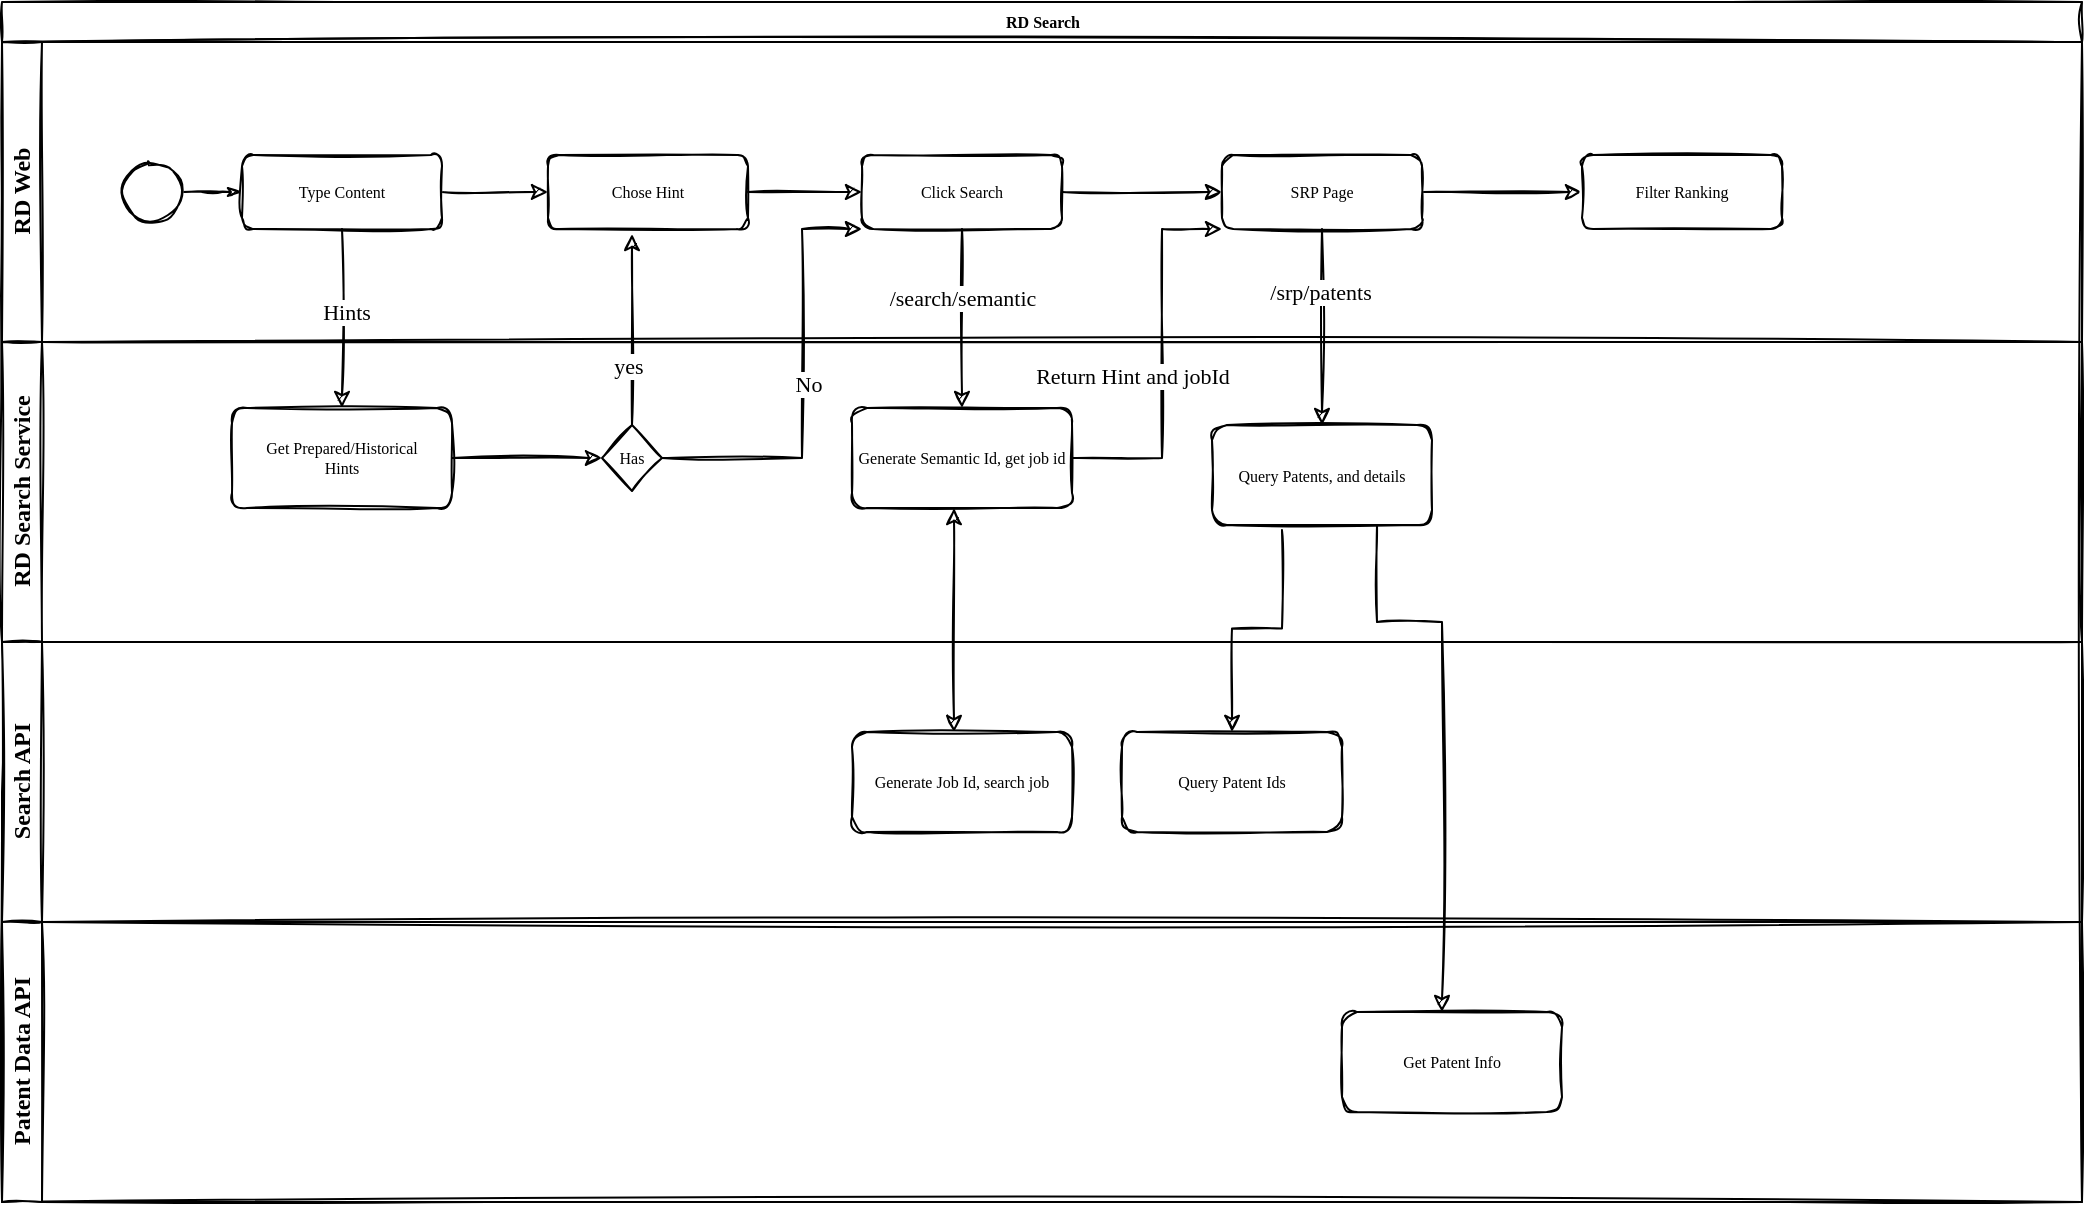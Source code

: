 <mxfile version="16.1.0" type="github" pages="2">
  <diagram name="RD Search" id="c7488fd3-1785-93aa-aadb-54a6760d102a">
    <mxGraphModel dx="1318" dy="859" grid="1" gridSize="10" guides="1" tooltips="1" connect="1" arrows="1" fold="1" page="1" pageScale="1" pageWidth="1100" pageHeight="850" background="none" math="0" shadow="0">
      <root>
        <mxCell id="0" />
        <mxCell id="1" parent="0" />
        <mxCell id="2b4e8129b02d487f-1" value="&lt;font face=&quot;Comic Sans MS&quot;&gt;RD Search&lt;/font&gt;" style="swimlane;html=1;childLayout=stackLayout;horizontal=1;startSize=20;horizontalStack=0;rounded=0;shadow=0;labelBackgroundColor=none;strokeWidth=1;fontFamily=Verdana;fontSize=8;align=center;sketch=1;" parent="1" vertex="1">
          <mxGeometry x="50" y="60" width="1040" height="600" as="geometry" />
        </mxCell>
        <mxCell id="2b4e8129b02d487f-2" value="&lt;font face=&quot;Comic Sans MS&quot;&gt;RD Web&lt;/font&gt;" style="swimlane;html=1;startSize=20;horizontal=0;sketch=1;" parent="2b4e8129b02d487f-1" vertex="1">
          <mxGeometry y="20" width="1040" height="150" as="geometry" />
        </mxCell>
        <mxCell id="2b4e8129b02d487f-18" style="edgeStyle=orthogonalEdgeStyle;rounded=0;html=1;labelBackgroundColor=none;startArrow=none;startFill=0;startSize=5;endArrow=classicThin;endFill=1;endSize=5;jettySize=auto;orthogonalLoop=1;strokeWidth=1;fontFamily=Verdana;fontSize=8;sketch=1;" parent="2b4e8129b02d487f-2" source="2b4e8129b02d487f-5" target="2b4e8129b02d487f-6" edge="1">
          <mxGeometry relative="1" as="geometry" />
        </mxCell>
        <mxCell id="2b4e8129b02d487f-5" value="" style="ellipse;whiteSpace=wrap;html=1;rounded=0;shadow=0;labelBackgroundColor=none;strokeWidth=1;fontFamily=Verdana;fontSize=8;align=center;sketch=1;" parent="2b4e8129b02d487f-2" vertex="1">
          <mxGeometry x="60" y="60" width="30" height="30" as="geometry" />
        </mxCell>
        <mxCell id="YARMXlauyLucNJwnxTHG-11" value="" style="edgeStyle=orthogonalEdgeStyle;rounded=0;sketch=1;orthogonalLoop=1;jettySize=auto;html=1;fontFamily=Comic Sans MS;" parent="2b4e8129b02d487f-2" source="2b4e8129b02d487f-6" target="YARMXlauyLucNJwnxTHG-5" edge="1">
          <mxGeometry relative="1" as="geometry" />
        </mxCell>
        <mxCell id="2b4e8129b02d487f-6" value="&lt;font face=&quot;Comic Sans MS&quot;&gt;Type Content&lt;/font&gt;" style="rounded=1;whiteSpace=wrap;html=1;shadow=0;labelBackgroundColor=none;strokeWidth=1;fontFamily=Verdana;fontSize=8;align=center;sketch=1;" parent="2b4e8129b02d487f-2" vertex="1">
          <mxGeometry x="120" y="56.5" width="100" height="37" as="geometry" />
        </mxCell>
        <mxCell id="YARMXlauyLucNJwnxTHG-5" value="&lt;font face=&quot;Comic Sans MS&quot;&gt;Chose Hint&lt;/font&gt;" style="rounded=1;whiteSpace=wrap;html=1;shadow=0;labelBackgroundColor=none;strokeWidth=1;fontFamily=Verdana;fontSize=8;align=center;sketch=1;" parent="2b4e8129b02d487f-2" vertex="1">
          <mxGeometry x="273" y="56.5" width="100" height="37" as="geometry" />
        </mxCell>
        <mxCell id="1QQwrC2PMhpiY8PzXOXU-11" value="" style="edgeStyle=orthogonalEdgeStyle;rounded=0;sketch=1;orthogonalLoop=1;jettySize=auto;html=1;fontFamily=Comic Sans MS;startArrow=none;startFill=0;" edge="1" parent="2b4e8129b02d487f-2" source="YARMXlauyLucNJwnxTHG-9" target="1QQwrC2PMhpiY8PzXOXU-10">
          <mxGeometry relative="1" as="geometry" />
        </mxCell>
        <mxCell id="YARMXlauyLucNJwnxTHG-9" value="&lt;font face=&quot;Comic Sans MS&quot;&gt;Click Search&lt;/font&gt;" style="rounded=1;whiteSpace=wrap;html=1;shadow=0;labelBackgroundColor=none;strokeWidth=1;fontFamily=Verdana;fontSize=8;align=center;sketch=1;" parent="2b4e8129b02d487f-2" vertex="1">
          <mxGeometry x="430" y="56.5" width="100" height="37" as="geometry" />
        </mxCell>
        <mxCell id="YARMXlauyLucNJwnxTHG-10" value="" style="edgeStyle=orthogonalEdgeStyle;rounded=0;sketch=1;orthogonalLoop=1;jettySize=auto;html=1;fontFamily=Comic Sans MS;" parent="2b4e8129b02d487f-2" source="YARMXlauyLucNJwnxTHG-5" target="YARMXlauyLucNJwnxTHG-9" edge="1">
          <mxGeometry relative="1" as="geometry" />
        </mxCell>
        <mxCell id="1QQwrC2PMhpiY8PzXOXU-56" value="" style="edgeStyle=orthogonalEdgeStyle;rounded=0;sketch=1;orthogonalLoop=1;jettySize=auto;html=1;fontFamily=Comic Sans MS;startArrow=none;startFill=0;" edge="1" parent="2b4e8129b02d487f-2" source="1QQwrC2PMhpiY8PzXOXU-10" target="1QQwrC2PMhpiY8PzXOXU-55">
          <mxGeometry relative="1" as="geometry" />
        </mxCell>
        <mxCell id="1QQwrC2PMhpiY8PzXOXU-10" value="&lt;font face=&quot;Comic Sans MS&quot;&gt;SRP Page&lt;/font&gt;" style="rounded=1;whiteSpace=wrap;html=1;shadow=0;labelBackgroundColor=none;strokeWidth=1;fontFamily=Verdana;fontSize=8;align=center;sketch=1;" vertex="1" parent="2b4e8129b02d487f-2">
          <mxGeometry x="610" y="56.5" width="100" height="37" as="geometry" />
        </mxCell>
        <mxCell id="1QQwrC2PMhpiY8PzXOXU-55" value="&lt;font face=&quot;Comic Sans MS&quot;&gt;Filter Ranking&lt;/font&gt;" style="rounded=1;whiteSpace=wrap;html=1;shadow=0;labelBackgroundColor=none;strokeWidth=1;fontFamily=Verdana;fontSize=8;align=center;sketch=1;" vertex="1" parent="2b4e8129b02d487f-2">
          <mxGeometry x="790" y="56.5" width="100" height="37" as="geometry" />
        </mxCell>
        <mxCell id="2b4e8129b02d487f-3" value="&lt;font face=&quot;Comic Sans MS&quot;&gt;RD Search Service&lt;br&gt;&lt;/font&gt;" style="swimlane;html=1;startSize=20;horizontal=0;sketch=1;" parent="2b4e8129b02d487f-1" vertex="1">
          <mxGeometry y="170" width="1040" height="150" as="geometry" />
        </mxCell>
        <mxCell id="2b4e8129b02d487f-13" value="&lt;font face=&quot;Comic Sans MS&quot;&gt;Has&lt;/font&gt;" style="strokeWidth=1;html=1;shape=mxgraph.flowchart.decision;whiteSpace=wrap;rounded=1;shadow=0;labelBackgroundColor=none;fontFamily=Verdana;fontSize=8;align=center;sketch=1;" parent="2b4e8129b02d487f-3" vertex="1">
          <mxGeometry x="300" y="41.5" width="30" height="33" as="geometry" />
        </mxCell>
        <mxCell id="YARMXlauyLucNJwnxTHG-4" value="" style="edgeStyle=orthogonalEdgeStyle;rounded=0;sketch=1;orthogonalLoop=1;jettySize=auto;html=1;fontFamily=Comic Sans MS;" parent="2b4e8129b02d487f-3" source="YARMXlauyLucNJwnxTHG-1" target="2b4e8129b02d487f-13" edge="1">
          <mxGeometry relative="1" as="geometry" />
        </mxCell>
        <mxCell id="YARMXlauyLucNJwnxTHG-1" value="&lt;font face=&quot;Comic Sans MS&quot;&gt;Get Prepared/Historical&lt;br&gt;Hints&lt;br&gt;&lt;/font&gt;" style="rounded=1;whiteSpace=wrap;html=1;shadow=0;labelBackgroundColor=none;strokeWidth=1;fontFamily=Verdana;fontSize=8;align=center;sketch=1;" parent="2b4e8129b02d487f-3" vertex="1">
          <mxGeometry x="115" y="33" width="110" height="50" as="geometry" />
        </mxCell>
        <mxCell id="YARMXlauyLucNJwnxTHG-13" value="&lt;font face=&quot;Comic Sans MS&quot;&gt;Generate Semantic Id, get job id&lt;br&gt;&lt;/font&gt;" style="rounded=1;whiteSpace=wrap;html=1;shadow=0;labelBackgroundColor=none;strokeWidth=1;fontFamily=Verdana;fontSize=8;align=center;sketch=1;" parent="2b4e8129b02d487f-3" vertex="1">
          <mxGeometry x="425" y="33" width="110" height="50" as="geometry" />
        </mxCell>
        <mxCell id="1QQwrC2PMhpiY8PzXOXU-14" value="&lt;font face=&quot;Comic Sans MS&quot;&gt;Query Patents, and details&lt;br&gt;&lt;/font&gt;" style="rounded=1;whiteSpace=wrap;html=1;shadow=0;labelBackgroundColor=none;strokeWidth=1;fontFamily=Verdana;fontSize=8;align=center;sketch=1;" vertex="1" parent="2b4e8129b02d487f-3">
          <mxGeometry x="605" y="41.5" width="110" height="50" as="geometry" />
        </mxCell>
        <mxCell id="2b4e8129b02d487f-4" value="&lt;font face=&quot;Comic Sans MS&quot;&gt;Search API&lt;/font&gt;" style="swimlane;html=1;startSize=20;horizontal=0;sketch=1;" parent="2b4e8129b02d487f-1" vertex="1">
          <mxGeometry y="320" width="1040" height="140" as="geometry">
            <mxRectangle y="320" width="1040" height="20" as="alternateBounds" />
          </mxGeometry>
        </mxCell>
        <mxCell id="1QQwrC2PMhpiY8PzXOXU-7" value="&lt;font face=&quot;Comic Sans MS&quot;&gt;Generate Job Id, search job&lt;br&gt;&lt;/font&gt;" style="rounded=1;whiteSpace=wrap;html=1;shadow=0;labelBackgroundColor=none;strokeWidth=1;fontFamily=Verdana;fontSize=8;align=center;sketch=1;" vertex="1" parent="2b4e8129b02d487f-4">
          <mxGeometry x="425" y="45" width="110" height="50" as="geometry" />
        </mxCell>
        <mxCell id="1QQwrC2PMhpiY8PzXOXU-52" value="&lt;font face=&quot;Comic Sans MS&quot;&gt;Query Patent Ids&lt;br&gt;&lt;/font&gt;" style="rounded=1;whiteSpace=wrap;html=1;shadow=0;labelBackgroundColor=none;strokeWidth=1;fontFamily=Verdana;fontSize=8;align=center;sketch=1;" vertex="1" parent="2b4e8129b02d487f-4">
          <mxGeometry x="560" y="45" width="110" height="50" as="geometry" />
        </mxCell>
        <mxCell id="YARMXlauyLucNJwnxTHG-2" value="" style="edgeStyle=orthogonalEdgeStyle;rounded=0;sketch=1;orthogonalLoop=1;jettySize=auto;html=1;fontFamily=Comic Sans MS;" parent="2b4e8129b02d487f-1" source="2b4e8129b02d487f-6" target="YARMXlauyLucNJwnxTHG-1" edge="1">
          <mxGeometry relative="1" as="geometry" />
        </mxCell>
        <mxCell id="YARMXlauyLucNJwnxTHG-3" value="Hints" style="edgeLabel;html=1;align=center;verticalAlign=middle;resizable=0;points=[];fontFamily=Comic Sans MS;" parent="YARMXlauyLucNJwnxTHG-2" vertex="1" connectable="0">
          <mxGeometry x="-0.095" y="2" relative="1" as="geometry">
            <mxPoint y="1" as="offset" />
          </mxGeometry>
        </mxCell>
        <mxCell id="YARMXlauyLucNJwnxTHG-6" style="edgeStyle=orthogonalEdgeStyle;rounded=0;sketch=1;orthogonalLoop=1;jettySize=auto;html=1;entryX=0.42;entryY=1.068;entryDx=0;entryDy=0;entryPerimeter=0;fontFamily=Comic Sans MS;" parent="2b4e8129b02d487f-1" source="2b4e8129b02d487f-13" target="YARMXlauyLucNJwnxTHG-5" edge="1">
          <mxGeometry relative="1" as="geometry" />
        </mxCell>
        <mxCell id="YARMXlauyLucNJwnxTHG-7" value="yes" style="edgeLabel;html=1;align=center;verticalAlign=middle;resizable=0;points=[];fontFamily=Comic Sans MS;" parent="YARMXlauyLucNJwnxTHG-6" vertex="1" connectable="0">
          <mxGeometry x="-0.361" y="2" relative="1" as="geometry">
            <mxPoint y="1" as="offset" />
          </mxGeometry>
        </mxCell>
        <mxCell id="YARMXlauyLucNJwnxTHG-12" style="edgeStyle=orthogonalEdgeStyle;rounded=0;sketch=1;orthogonalLoop=1;jettySize=auto;html=1;entryX=0;entryY=1;entryDx=0;entryDy=0;fontFamily=Comic Sans MS;" parent="2b4e8129b02d487f-1" source="2b4e8129b02d487f-13" target="YARMXlauyLucNJwnxTHG-9" edge="1">
          <mxGeometry relative="1" as="geometry">
            <Array as="points">
              <mxPoint x="400" y="228" />
              <mxPoint x="400" y="114" />
            </Array>
          </mxGeometry>
        </mxCell>
        <mxCell id="YARMXlauyLucNJwnxTHG-14" value="No" style="edgeLabel;html=1;align=center;verticalAlign=middle;resizable=0;points=[];fontFamily=Comic Sans MS;" parent="YARMXlauyLucNJwnxTHG-12" vertex="1" connectable="0">
          <mxGeometry x="-0.002" y="-3" relative="1" as="geometry">
            <mxPoint as="offset" />
          </mxGeometry>
        </mxCell>
        <mxCell id="1QQwrC2PMhpiY8PzXOXU-1" value="" style="edgeStyle=orthogonalEdgeStyle;rounded=0;orthogonalLoop=1;jettySize=auto;html=1;sketch=1;" edge="1" parent="2b4e8129b02d487f-1" source="YARMXlauyLucNJwnxTHG-9" target="YARMXlauyLucNJwnxTHG-13">
          <mxGeometry relative="1" as="geometry" />
        </mxCell>
        <mxCell id="1QQwrC2PMhpiY8PzXOXU-2" value="&lt;font face=&quot;Comic Sans MS&quot;&gt;/search/semantic&lt;/font&gt;" style="edgeLabel;html=1;align=center;verticalAlign=middle;resizable=0;points=[];" vertex="1" connectable="0" parent="1QQwrC2PMhpiY8PzXOXU-1">
          <mxGeometry x="-0.251" relative="1" as="geometry">
            <mxPoint y="1" as="offset" />
          </mxGeometry>
        </mxCell>
        <mxCell id="1QQwrC2PMhpiY8PzXOXU-8" value="" style="edgeStyle=orthogonalEdgeStyle;rounded=0;sketch=1;orthogonalLoop=1;jettySize=auto;html=1;fontFamily=Comic Sans MS;startArrow=classic;startFill=1;" edge="1" parent="2b4e8129b02d487f-1">
          <mxGeometry relative="1" as="geometry">
            <mxPoint x="476" y="253" as="sourcePoint" />
            <mxPoint x="476" y="365" as="targetPoint" />
          </mxGeometry>
        </mxCell>
        <mxCell id="1QQwrC2PMhpiY8PzXOXU-12" style="edgeStyle=orthogonalEdgeStyle;rounded=0;sketch=1;orthogonalLoop=1;jettySize=auto;html=1;entryX=0;entryY=1;entryDx=0;entryDy=0;fontFamily=Comic Sans MS;startArrow=none;startFill=0;" edge="1" parent="2b4e8129b02d487f-1" source="YARMXlauyLucNJwnxTHG-13" target="1QQwrC2PMhpiY8PzXOXU-10">
          <mxGeometry relative="1" as="geometry">
            <Array as="points">
              <mxPoint x="580" y="228" />
              <mxPoint x="580" y="114" />
            </Array>
          </mxGeometry>
        </mxCell>
        <mxCell id="1QQwrC2PMhpiY8PzXOXU-13" value="Return Hint and jobId" style="edgeLabel;html=1;align=center;verticalAlign=middle;resizable=0;points=[];fontFamily=Comic Sans MS;" vertex="1" connectable="0" parent="1QQwrC2PMhpiY8PzXOXU-12">
          <mxGeometry x="-0.483" y="1" relative="1" as="geometry">
            <mxPoint x="-14" y="-37" as="offset" />
          </mxGeometry>
        </mxCell>
        <mxCell id="1QQwrC2PMhpiY8PzXOXU-16" value="" style="edgeStyle=orthogonalEdgeStyle;rounded=0;sketch=1;orthogonalLoop=1;jettySize=auto;html=1;fontFamily=Comic Sans MS;startArrow=none;startFill=0;" edge="1" parent="2b4e8129b02d487f-1" source="1QQwrC2PMhpiY8PzXOXU-10" target="1QQwrC2PMhpiY8PzXOXU-14">
          <mxGeometry relative="1" as="geometry" />
        </mxCell>
        <mxCell id="1QQwrC2PMhpiY8PzXOXU-17" value="/srp/patents" style="edgeLabel;html=1;align=center;verticalAlign=middle;resizable=0;points=[];fontFamily=Comic Sans MS;" vertex="1" connectable="0" parent="1QQwrC2PMhpiY8PzXOXU-16">
          <mxGeometry x="-0.378" y="-1" relative="1" as="geometry">
            <mxPoint y="1" as="offset" />
          </mxGeometry>
        </mxCell>
        <mxCell id="1QQwrC2PMhpiY8PzXOXU-50" value="&lt;font face=&quot;Comic Sans MS&quot;&gt;Patent Data API&lt;/font&gt;" style="swimlane;html=1;startSize=20;horizontal=0;sketch=1;" vertex="1" parent="2b4e8129b02d487f-1">
          <mxGeometry y="460" width="1040" height="140" as="geometry">
            <mxRectangle y="320" width="1040" height="20" as="alternateBounds" />
          </mxGeometry>
        </mxCell>
        <mxCell id="1QQwrC2PMhpiY8PzXOXU-51" value="&lt;font face=&quot;Comic Sans MS&quot;&gt;Get Patent Info&lt;br&gt;&lt;/font&gt;" style="rounded=1;whiteSpace=wrap;html=1;shadow=0;labelBackgroundColor=none;strokeWidth=1;fontFamily=Verdana;fontSize=8;align=center;sketch=1;" vertex="1" parent="1QQwrC2PMhpiY8PzXOXU-50">
          <mxGeometry x="670" y="45" width="110" height="50" as="geometry" />
        </mxCell>
        <mxCell id="1QQwrC2PMhpiY8PzXOXU-53" style="edgeStyle=orthogonalEdgeStyle;rounded=0;sketch=1;orthogonalLoop=1;jettySize=auto;html=1;fontFamily=Comic Sans MS;startArrow=none;startFill=0;exitX=0.318;exitY=1.05;exitDx=0;exitDy=0;exitPerimeter=0;" edge="1" parent="2b4e8129b02d487f-1" source="1QQwrC2PMhpiY8PzXOXU-14" target="1QQwrC2PMhpiY8PzXOXU-52">
          <mxGeometry relative="1" as="geometry" />
        </mxCell>
        <mxCell id="1QQwrC2PMhpiY8PzXOXU-54" style="edgeStyle=orthogonalEdgeStyle;rounded=0;sketch=1;orthogonalLoop=1;jettySize=auto;html=1;fontFamily=Comic Sans MS;startArrow=none;startFill=0;exitX=0.75;exitY=1;exitDx=0;exitDy=0;" edge="1" parent="2b4e8129b02d487f-1" source="1QQwrC2PMhpiY8PzXOXU-14" target="1QQwrC2PMhpiY8PzXOXU-51">
          <mxGeometry relative="1" as="geometry">
            <Array as="points">
              <mxPoint x="688" y="310" />
              <mxPoint x="720" y="310" />
            </Array>
          </mxGeometry>
        </mxCell>
      </root>
    </mxGraphModel>
  </diagram>
  <diagram id="PVEZK3Swrqo-naG3wn5t" name="Project Sorting">
    <mxGraphModel dx="2013" dy="773" grid="1" gridSize="10" guides="1" tooltips="1" connect="1" arrows="1" fold="1" page="1" pageScale="1" pageWidth="827" pageHeight="1169" math="0" shadow="0">
      <root>
        <mxCell id="W7QGvqt7PZco8-axT53I-0" />
        <mxCell id="W7QGvqt7PZco8-axT53I-1" parent="W7QGvqt7PZco8-axT53I-0" />
        <mxCell id="W7QGvqt7PZco8-axT53I-31" value="" style="edgeStyle=orthogonalEdgeStyle;rounded=0;sketch=1;orthogonalLoop=1;jettySize=auto;html=1;fontFamily=Comic Sans MS;fontSize=12;fontColor=none;startArrow=none;startFill=0;" edge="1" parent="W7QGvqt7PZco8-axT53I-1" source="W7QGvqt7PZco8-axT53I-2" target="W7QGvqt7PZco8-axT53I-21">
          <mxGeometry relative="1" as="geometry" />
        </mxCell>
        <mxCell id="W7QGvqt7PZco8-axT53I-32" value="2" style="edgeLabel;html=1;align=center;verticalAlign=middle;resizable=0;points=[];fontSize=12;fontFamily=Comic Sans MS;fontColor=none;" vertex="1" connectable="0" parent="W7QGvqt7PZco8-axT53I-31">
          <mxGeometry x="-0.057" y="3" relative="1" as="geometry">
            <mxPoint as="offset" />
          </mxGeometry>
        </mxCell>
        <mxCell id="W7QGvqt7PZco8-axT53I-40" value="3" style="edgeStyle=orthogonalEdgeStyle;rounded=0;sketch=1;orthogonalLoop=1;jettySize=auto;html=1;fontFamily=Comic Sans MS;fontSize=12;fontColor=none;startArrow=none;startFill=0;" edge="1" parent="W7QGvqt7PZco8-axT53I-1">
          <mxGeometry relative="1" as="geometry">
            <mxPoint x="345" y="318" as="sourcePoint" />
            <mxPoint x="460" y="318" as="targetPoint" />
          </mxGeometry>
        </mxCell>
        <mxCell id="W7QGvqt7PZco8-axT53I-2" value="WorkSpace Service" style="rounded=1;whiteSpace=wrap;html=1;fontFamily=Comic Sans MS;sketch=1;fillColor=#97D077;" vertex="1" parent="W7QGvqt7PZco8-axT53I-1">
          <mxGeometry x="225" y="290" width="120" height="40" as="geometry" />
        </mxCell>
        <mxCell id="W7QGvqt7PZco8-axT53I-5" value="" style="sketch=0;aspect=fixed;html=1;points=[];align=center;image;fontSize=12;image=img/lib/mscae/Cache_Redis_Product.svg;dashed=1;fontFamily=Comic Sans MS;fillColor=#97D077;" vertex="1" parent="W7QGvqt7PZco8-axT53I-1">
          <mxGeometry x="-140" y="430" width="40" height="33.6" as="geometry" />
        </mxCell>
        <mxCell id="W7QGvqt7PZco8-axT53I-7" value="Service" style="rounded=0;whiteSpace=wrap;html=1;sketch=1;fontFamily=Comic Sans MS;fillColor=#97D077;horizontal=0;" vertex="1" parent="W7QGvqt7PZco8-axT53I-1">
          <mxGeometry x="-100" y="290" width="40" height="100" as="geometry" />
        </mxCell>
        <mxCell id="W7QGvqt7PZco8-axT53I-8" value="Redis" style="rounded=0;whiteSpace=wrap;html=1;sketch=1;fontFamily=Comic Sans MS;fillColor=#f8cecc;horizontal=0;strokeColor=#b85450;" vertex="1" parent="W7QGvqt7PZco8-axT53I-1">
          <mxGeometry x="-100" y="390" width="40" height="100" as="geometry" />
        </mxCell>
        <mxCell id="W7QGvqt7PZco8-axT53I-9" value="" style="sketch=0;aspect=fixed;html=1;points=[];align=center;image;fontSize=12;image=img/lib/mscae/Docker.svg;fontFamily=Comic Sans MS;fontColor=none;fillColor=#97D077;" vertex="1" parent="W7QGvqt7PZco8-axT53I-1">
          <mxGeometry x="-150" y="330" width="50" height="41" as="geometry" />
        </mxCell>
        <mxCell id="W7QGvqt7PZco8-axT53I-10" value="" style="endArrow=none;dashed=1;html=1;rounded=0;sketch=1;fontFamily=Comic Sans MS;fontColor=none;" edge="1" parent="W7QGvqt7PZco8-axT53I-1">
          <mxGeometry width="50" height="50" relative="1" as="geometry">
            <mxPoint x="120" y="389" as="sourcePoint" />
            <mxPoint x="700" y="389" as="targetPoint" />
          </mxGeometry>
        </mxCell>
        <mxCell id="W7QGvqt7PZco8-axT53I-11" value="folder1: pdocIds" style="shape=note;whiteSpace=wrap;html=1;backgroundOutline=1;darkOpacity=0.05;sketch=1;fontFamily=Comic Sans MS;fillColor=#f8cecc;strokeColor=#b85450;align=left;" vertex="1" parent="W7QGvqt7PZco8-axT53I-1">
          <mxGeometry x="210" y="570" width="125" height="50" as="geometry" />
        </mxCell>
        <mxCell id="W7QGvqt7PZco8-axT53I-12" value="Patent" style="text;html=1;align=center;verticalAlign=middle;resizable=0;points=[];autosize=1;strokeColor=none;fillColor=none;fontFamily=Comic Sans MS;fontColor=none;" vertex="1" parent="W7QGvqt7PZco8-axT53I-1">
          <mxGeometry x="210" y="550" width="50" height="20" as="geometry" />
        </mxCell>
        <mxCell id="W7QGvqt7PZco8-axT53I-13" value="&lt;div&gt;workspace:paper:folder1：&lt;/div&gt;&lt;div&gt;docIds&lt;/div&gt;" style="shape=note;whiteSpace=wrap;html=1;backgroundOutline=1;darkOpacity=0.05;sketch=1;fontFamily=Comic Sans MS;fillColor=#f8cecc;strokeColor=#b85450;" vertex="1" parent="W7QGvqt7PZco8-axT53I-1">
          <mxGeometry x="210" y="650" width="125" height="50" as="geometry" />
        </mxCell>
        <mxCell id="W7QGvqt7PZco8-axT53I-14" value="Paper" style="text;html=1;align=center;verticalAlign=middle;resizable=0;points=[];autosize=1;strokeColor=none;fillColor=none;fontFamily=Comic Sans MS;fontColor=none;" vertex="1" parent="W7QGvqt7PZco8-axT53I-1">
          <mxGeometry x="210" y="630" width="50" height="20" as="geometry" />
        </mxCell>
        <mxCell id="W7QGvqt7PZco8-axT53I-15" value="folder2: pdocIds" style="shape=note;whiteSpace=wrap;html=1;backgroundOutline=1;darkOpacity=0.05;sketch=1;fontFamily=Comic Sans MS;fillColor=#f8cecc;strokeColor=#b85450;align=left;" vertex="1" parent="W7QGvqt7PZco8-axT53I-1">
          <mxGeometry x="341" y="570" width="125" height="50" as="geometry" />
        </mxCell>
        <mxCell id="W7QGvqt7PZco8-axT53I-16" value="Patent" style="text;html=1;align=center;verticalAlign=middle;resizable=0;points=[];autosize=1;strokeColor=none;fillColor=none;fontFamily=Comic Sans MS;fontColor=none;" vertex="1" parent="W7QGvqt7PZco8-axT53I-1">
          <mxGeometry x="341" y="550" width="50" height="20" as="geometry" />
        </mxCell>
        <mxCell id="W7QGvqt7PZco8-axT53I-17" value="&lt;div&gt;workspace:paper:folder2：&lt;/div&gt;&lt;div&gt;docIds&lt;/div&gt;" style="shape=note;whiteSpace=wrap;html=1;backgroundOutline=1;darkOpacity=0.05;sketch=1;fontFamily=Comic Sans MS;fillColor=#f8cecc;strokeColor=#b85450;" vertex="1" parent="W7QGvqt7PZco8-axT53I-1">
          <mxGeometry x="350" y="650" width="125" height="50" as="geometry" />
        </mxCell>
        <mxCell id="W7QGvqt7PZco8-axT53I-18" value="Paper" style="text;html=1;align=center;verticalAlign=middle;resizable=0;points=[];autosize=1;strokeColor=none;fillColor=none;fontFamily=Comic Sans MS;fontColor=none;" vertex="1" parent="W7QGvqt7PZco8-axT53I-1">
          <mxGeometry x="341" y="630" width="50" height="20" as="geometry" />
        </mxCell>
        <mxCell id="W7QGvqt7PZco8-axT53I-35" style="edgeStyle=orthogonalEdgeStyle;rounded=0;sketch=1;orthogonalLoop=1;jettySize=auto;html=1;entryX=0;entryY=1;entryDx=0;entryDy=0;fontFamily=Comic Sans MS;fontSize=12;fontColor=none;startArrow=none;startFill=0;" edge="1" parent="W7QGvqt7PZco8-axT53I-1" source="W7QGvqt7PZco8-axT53I-21" target="W7QGvqt7PZco8-axT53I-23">
          <mxGeometry relative="1" as="geometry" />
        </mxCell>
        <mxCell id="W7QGvqt7PZco8-axT53I-36" value="4" style="edgeLabel;html=1;align=center;verticalAlign=middle;resizable=0;points=[];fontSize=12;fontFamily=Comic Sans MS;fontColor=none;" vertex="1" connectable="0" parent="W7QGvqt7PZco8-axT53I-35">
          <mxGeometry x="0.723" y="-2" relative="1" as="geometry">
            <mxPoint as="offset" />
          </mxGeometry>
        </mxCell>
        <mxCell id="W7QGvqt7PZco8-axT53I-21" value="patentRedisson" style="rounded=0;whiteSpace=wrap;html=1;sketch=1;fontFamily=Comic Sans MS;fontSize=12;fillColor=#f8cecc;strokeColor=#b85450;" vertex="1" parent="W7QGvqt7PZco8-axT53I-1">
          <mxGeometry x="222" y="418.6" width="125" height="45" as="geometry" />
        </mxCell>
        <mxCell id="W7QGvqt7PZco8-axT53I-41" value="" style="edgeStyle=orthogonalEdgeStyle;rounded=0;sketch=1;orthogonalLoop=1;jettySize=auto;html=1;fontFamily=Comic Sans MS;fontSize=12;fontColor=none;startArrow=none;startFill=0;dashed=1;" edge="1" parent="W7QGvqt7PZco8-axT53I-1">
          <mxGeometry relative="1" as="geometry">
            <mxPoint x="460" y="304" as="sourcePoint" />
            <mxPoint x="345" y="304" as="targetPoint" />
          </mxGeometry>
        </mxCell>
        <mxCell id="W7QGvqt7PZco8-axT53I-42" value="5" style="edgeLabel;html=1;align=center;verticalAlign=middle;resizable=0;points=[];fontSize=12;fontFamily=Comic Sans MS;fontColor=none;" vertex="1" connectable="0" parent="W7QGvqt7PZco8-axT53I-41">
          <mxGeometry x="-0.287" y="-1" relative="1" as="geometry">
            <mxPoint x="-15" y="-3" as="offset" />
          </mxGeometry>
        </mxCell>
        <mxCell id="W7QGvqt7PZco8-axT53I-23" value="WorkSpace Search" style="rounded=1;whiteSpace=wrap;html=1;fontFamily=Comic Sans MS;sketch=1;fillColor=#97D077;" vertex="1" parent="W7QGvqt7PZco8-axT53I-1">
          <mxGeometry x="460" y="290" width="120" height="40" as="geometry" />
        </mxCell>
        <mxCell id="W7QGvqt7PZco8-axT53I-28" value="" style="edgeStyle=orthogonalEdgeStyle;rounded=0;sketch=1;orthogonalLoop=1;jettySize=auto;html=1;fontFamily=Comic Sans MS;fontSize=12;fontColor=none;startArrow=none;startFill=0;" edge="1" parent="W7QGvqt7PZco8-axT53I-1" source="W7QGvqt7PZco8-axT53I-25" target="W7QGvqt7PZco8-axT53I-2">
          <mxGeometry relative="1" as="geometry" />
        </mxCell>
        <mxCell id="W7QGvqt7PZco8-axT53I-29" value="1" style="edgeLabel;html=1;align=center;verticalAlign=middle;resizable=0;points=[];fontSize=12;fontFamily=Comic Sans MS;fontColor=none;" vertex="1" connectable="0" parent="W7QGvqt7PZco8-axT53I-28">
          <mxGeometry x="-0.005" y="-2" relative="1" as="geometry">
            <mxPoint x="-2" y="-2" as="offset" />
          </mxGeometry>
        </mxCell>
        <mxCell id="W7QGvqt7PZco8-axT53I-25" value="User" style="shape=umlActor;verticalLabelPosition=bottom;verticalAlign=top;html=1;outlineConnect=0;sketch=1;fontFamily=Comic Sans MS;fontSize=12;fontColor=none;fillColor=#97D077;" vertex="1" parent="W7QGvqt7PZco8-axT53I-1">
          <mxGeometry x="269.5" y="130" width="30" height="60" as="geometry" />
        </mxCell>
        <mxCell id="W7QGvqt7PZco8-axT53I-30" value="solrRedisson" style="rounded=0;whiteSpace=wrap;html=1;sketch=1;fontFamily=Comic Sans MS;fontSize=12;fillColor=#f8cecc;strokeColor=#b85450;" vertex="1" parent="W7QGvqt7PZco8-axT53I-1">
          <mxGeometry x="466" y="417.5" width="125" height="45" as="geometry" />
        </mxCell>
      </root>
    </mxGraphModel>
  </diagram>
</mxfile>
